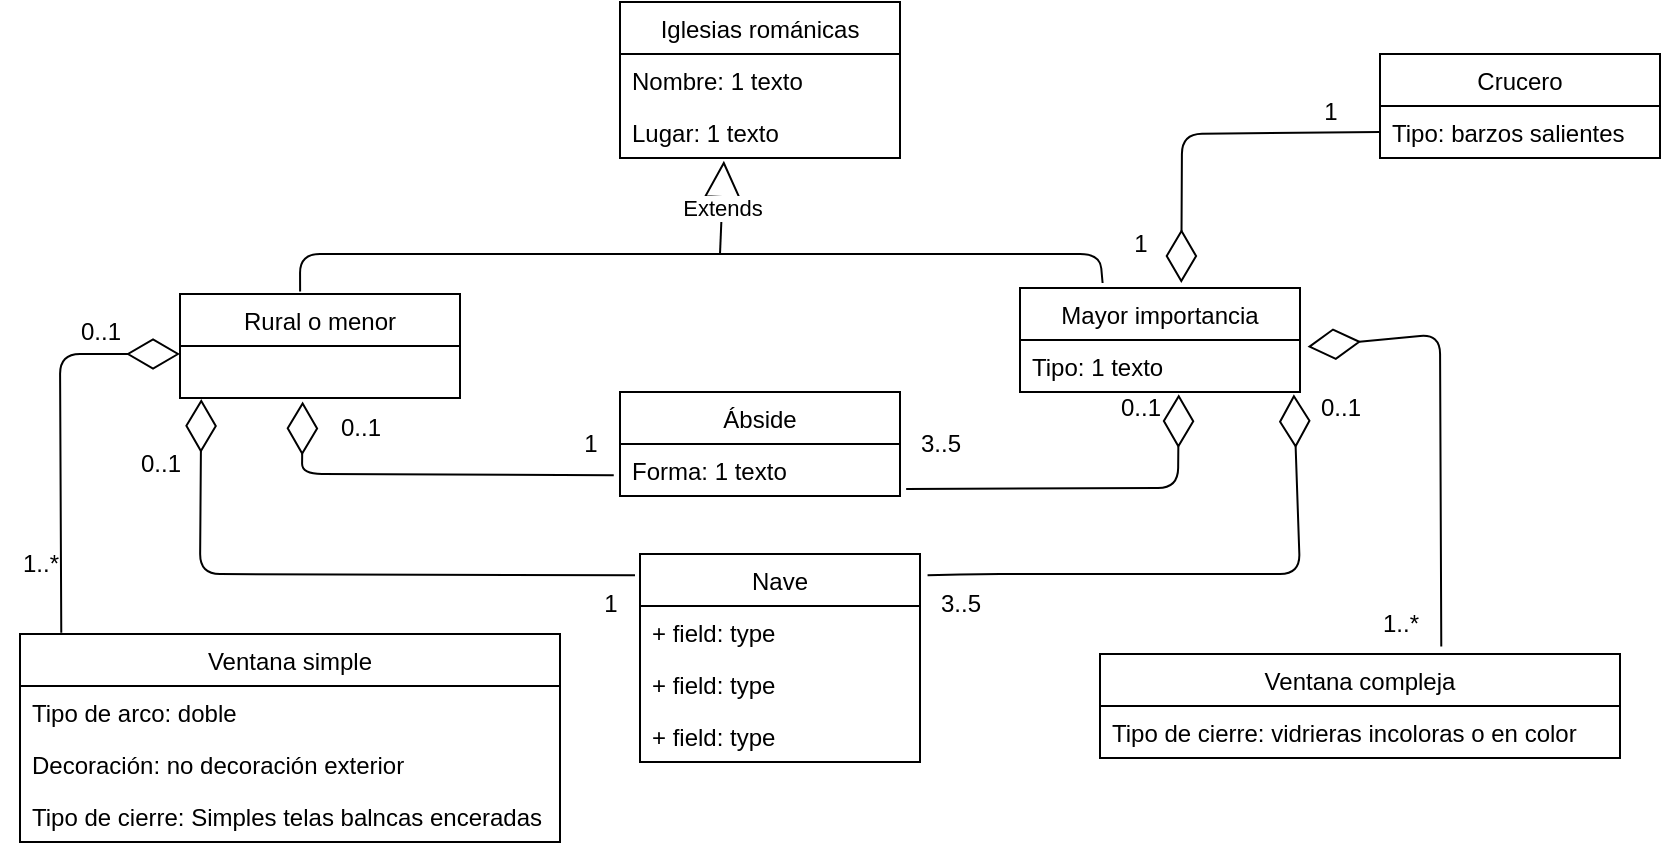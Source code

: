 <mxfile>
    <diagram id="oNjpTZG7vkWg6rvv3fGf" name="Página-1">
        <mxGraphModel dx="910" dy="1659" grid="1" gridSize="10" guides="1" tooltips="1" connect="1" arrows="1" fold="1" page="1" pageScale="1" pageWidth="827" pageHeight="1169" math="0" shadow="0">
            <root>
                <mxCell id="0"/>
                <mxCell id="1" parent="0"/>
                <mxCell id="2" value="Iglesias románicas" style="swimlane;fontStyle=0;childLayout=stackLayout;horizontal=1;startSize=26;fillColor=none;horizontalStack=0;resizeParent=1;resizeParentMax=0;resizeLast=0;collapsible=1;marginBottom=0;" vertex="1" parent="1">
                    <mxGeometry x="320" y="-6" width="140" height="78" as="geometry"/>
                </mxCell>
                <mxCell id="3" value="Nombre: 1 texto" style="text;strokeColor=none;fillColor=none;align=left;verticalAlign=top;spacingLeft=4;spacingRight=4;overflow=hidden;rotatable=0;points=[[0,0.5],[1,0.5]];portConstraint=eastwest;" vertex="1" parent="2">
                    <mxGeometry y="26" width="140" height="26" as="geometry"/>
                </mxCell>
                <mxCell id="4" value="Lugar: 1 texto" style="text;strokeColor=none;fillColor=none;align=left;verticalAlign=top;spacingLeft=4;spacingRight=4;overflow=hidden;rotatable=0;points=[[0,0.5],[1,0.5]];portConstraint=eastwest;" vertex="1" parent="2">
                    <mxGeometry y="52" width="140" height="26" as="geometry"/>
                </mxCell>
                <mxCell id="6" value="Rural o menor" style="swimlane;fontStyle=0;childLayout=stackLayout;horizontal=1;startSize=26;fillColor=none;horizontalStack=0;resizeParent=1;resizeParentMax=0;resizeLast=0;collapsible=1;marginBottom=0;" vertex="1" parent="1">
                    <mxGeometry x="100" y="140" width="140" height="52" as="geometry"/>
                </mxCell>
                <mxCell id="8" value="  " style="text;strokeColor=none;fillColor=none;align=left;verticalAlign=top;spacingLeft=4;spacingRight=4;overflow=hidden;rotatable=0;points=[[0,0.5],[1,0.5]];portConstraint=eastwest;" vertex="1" parent="6">
                    <mxGeometry y="26" width="140" height="26" as="geometry"/>
                </mxCell>
                <mxCell id="10" value="Mayor importancia" style="swimlane;fontStyle=0;childLayout=stackLayout;horizontal=1;startSize=26;fillColor=none;horizontalStack=0;resizeParent=1;resizeParentMax=0;resizeLast=0;collapsible=1;marginBottom=0;" vertex="1" parent="1">
                    <mxGeometry x="520" y="137" width="140" height="52" as="geometry"/>
                </mxCell>
                <mxCell id="12" value="Tipo: 1 texto" style="text;strokeColor=none;fillColor=none;align=left;verticalAlign=top;spacingLeft=4;spacingRight=4;overflow=hidden;rotatable=0;points=[[0,0.5],[1,0.5]];portConstraint=eastwest;" vertex="1" parent="10">
                    <mxGeometry y="26" width="140" height="26" as="geometry"/>
                </mxCell>
                <mxCell id="14" value="Ábside" style="swimlane;fontStyle=0;childLayout=stackLayout;horizontal=1;startSize=26;fillColor=none;horizontalStack=0;resizeParent=1;resizeParentMax=0;resizeLast=0;collapsible=1;marginBottom=0;" vertex="1" parent="1">
                    <mxGeometry x="320" y="189" width="140" height="52" as="geometry"/>
                </mxCell>
                <mxCell id="15" value="Forma: 1 texto" style="text;strokeColor=none;fillColor=none;align=left;verticalAlign=top;spacingLeft=4;spacingRight=4;overflow=hidden;rotatable=0;points=[[0,0.5],[1,0.5]];portConstraint=eastwest;" vertex="1" parent="14">
                    <mxGeometry y="26" width="140" height="26" as="geometry"/>
                </mxCell>
                <mxCell id="18" value="Nave" style="swimlane;fontStyle=0;childLayout=stackLayout;horizontal=1;startSize=26;fillColor=none;horizontalStack=0;resizeParent=1;resizeParentMax=0;resizeLast=0;collapsible=1;marginBottom=0;" vertex="1" parent="1">
                    <mxGeometry x="330" y="270" width="140" height="104" as="geometry"/>
                </mxCell>
                <mxCell id="19" value="+ field: type" style="text;strokeColor=none;fillColor=none;align=left;verticalAlign=top;spacingLeft=4;spacingRight=4;overflow=hidden;rotatable=0;points=[[0,0.5],[1,0.5]];portConstraint=eastwest;" vertex="1" parent="18">
                    <mxGeometry y="26" width="140" height="26" as="geometry"/>
                </mxCell>
                <mxCell id="20" value="+ field: type" style="text;strokeColor=none;fillColor=none;align=left;verticalAlign=top;spacingLeft=4;spacingRight=4;overflow=hidden;rotatable=0;points=[[0,0.5],[1,0.5]];portConstraint=eastwest;" vertex="1" parent="18">
                    <mxGeometry y="52" width="140" height="26" as="geometry"/>
                </mxCell>
                <mxCell id="21" value="+ field: type" style="text;strokeColor=none;fillColor=none;align=left;verticalAlign=top;spacingLeft=4;spacingRight=4;overflow=hidden;rotatable=0;points=[[0,0.5],[1,0.5]];portConstraint=eastwest;" vertex="1" parent="18">
                    <mxGeometry y="78" width="140" height="26" as="geometry"/>
                </mxCell>
                <mxCell id="22" value="Crucero" style="swimlane;fontStyle=0;childLayout=stackLayout;horizontal=1;startSize=26;fillColor=none;horizontalStack=0;resizeParent=1;resizeParentMax=0;resizeLast=0;collapsible=1;marginBottom=0;" vertex="1" parent="1">
                    <mxGeometry x="700" y="20" width="140" height="52" as="geometry"/>
                </mxCell>
                <mxCell id="23" value="Tipo: barzos salientes" style="text;strokeColor=none;fillColor=none;align=left;verticalAlign=top;spacingLeft=4;spacingRight=4;overflow=hidden;rotatable=0;points=[[0,0.5],[1,0.5]];portConstraint=eastwest;" vertex="1" parent="22">
                    <mxGeometry y="26" width="140" height="26" as="geometry"/>
                </mxCell>
                <mxCell id="26" value="Ventana compleja" style="swimlane;fontStyle=0;childLayout=stackLayout;horizontal=1;startSize=26;fillColor=none;horizontalStack=0;resizeParent=1;resizeParentMax=0;resizeLast=0;collapsible=1;marginBottom=0;" vertex="1" parent="1">
                    <mxGeometry x="560" y="320" width="260" height="52" as="geometry"/>
                </mxCell>
                <mxCell id="27" value="Tipo de cierre: vidrieras incoloras o en color" style="text;strokeColor=none;fillColor=none;align=left;verticalAlign=top;spacingLeft=4;spacingRight=4;overflow=hidden;rotatable=0;points=[[0,0.5],[1,0.5]];portConstraint=eastwest;" vertex="1" parent="26">
                    <mxGeometry y="26" width="260" height="26" as="geometry"/>
                </mxCell>
                <mxCell id="30" value="Ventana simple" style="swimlane;fontStyle=0;childLayout=stackLayout;horizontal=1;startSize=26;fillColor=none;horizontalStack=0;resizeParent=1;resizeParentMax=0;resizeLast=0;collapsible=1;marginBottom=0;" vertex="1" parent="1">
                    <mxGeometry x="20" y="310" width="270" height="104" as="geometry"/>
                </mxCell>
                <mxCell id="31" value="Tipo de arco: doble" style="text;strokeColor=none;fillColor=none;align=left;verticalAlign=top;spacingLeft=4;spacingRight=4;overflow=hidden;rotatable=0;points=[[0,0.5],[1,0.5]];portConstraint=eastwest;" vertex="1" parent="30">
                    <mxGeometry y="26" width="270" height="26" as="geometry"/>
                </mxCell>
                <mxCell id="32" value="Decoración: no decoración exterior" style="text;strokeColor=none;fillColor=none;align=left;verticalAlign=top;spacingLeft=4;spacingRight=4;overflow=hidden;rotatable=0;points=[[0,0.5],[1,0.5]];portConstraint=eastwest;" vertex="1" parent="30">
                    <mxGeometry y="52" width="270" height="26" as="geometry"/>
                </mxCell>
                <mxCell id="33" value="Tipo de cierre: Simples telas balncas enceradas" style="text;strokeColor=none;fillColor=none;align=left;verticalAlign=top;spacingLeft=4;spacingRight=4;overflow=hidden;rotatable=0;points=[[0,0.5],[1,0.5]];portConstraint=eastwest;" vertex="1" parent="30">
                    <mxGeometry y="78" width="270" height="26" as="geometry"/>
                </mxCell>
                <mxCell id="34" value="" style="endArrow=diamondThin;endFill=0;endSize=24;html=1;entryX=0.438;entryY=1.067;entryDx=0;entryDy=0;entryPerimeter=0;exitX=0.896;exitY=1.021;exitDx=0;exitDy=0;exitPerimeter=0;" edge="1" parent="1" source="35" target="8">
                    <mxGeometry width="160" relative="1" as="geometry">
                        <mxPoint x="310" y="230" as="sourcePoint"/>
                        <mxPoint x="500" y="220" as="targetPoint"/>
                        <Array as="points">
                            <mxPoint x="161" y="230"/>
                        </Array>
                    </mxGeometry>
                </mxCell>
                <mxCell id="35" value="1" style="text;html=1;align=center;verticalAlign=middle;resizable=0;points=[];autosize=1;strokeColor=none;fillColor=none;" vertex="1" parent="1">
                    <mxGeometry x="290" y="200" width="30" height="30" as="geometry"/>
                </mxCell>
                <mxCell id="36" value="0..1" style="text;html=1;align=center;verticalAlign=middle;resizable=0;points=[];autosize=1;strokeColor=none;fillColor=none;" vertex="1" parent="1">
                    <mxGeometry x="170" y="192" width="40" height="30" as="geometry"/>
                </mxCell>
                <mxCell id="37" value="" style="endArrow=diamondThin;endFill=0;endSize=24;html=1;exitX=1.022;exitY=0.865;exitDx=0;exitDy=0;exitPerimeter=0;entryX=0.567;entryY=1.043;entryDx=0;entryDy=0;entryPerimeter=0;" edge="1" parent="1" source="15" target="12">
                    <mxGeometry width="160" relative="1" as="geometry">
                        <mxPoint x="340" y="220" as="sourcePoint"/>
                        <mxPoint x="600" y="200" as="targetPoint"/>
                        <Array as="points">
                            <mxPoint x="599" y="237"/>
                        </Array>
                    </mxGeometry>
                </mxCell>
                <mxCell id="38" value="3..5" style="text;html=1;align=center;verticalAlign=middle;resizable=0;points=[];autosize=1;strokeColor=none;fillColor=none;" vertex="1" parent="1">
                    <mxGeometry x="460" y="200" width="40" height="30" as="geometry"/>
                </mxCell>
                <mxCell id="39" value="0..1" style="text;html=1;align=center;verticalAlign=middle;resizable=0;points=[];autosize=1;strokeColor=none;fillColor=none;" vertex="1" parent="1">
                    <mxGeometry x="560" y="182" width="40" height="30" as="geometry"/>
                </mxCell>
                <mxCell id="40" value="" style="endArrow=diamondThin;endFill=0;endSize=24;html=1;entryX=0.978;entryY=1.043;entryDx=0;entryDy=0;entryPerimeter=0;exitX=1.027;exitY=0.102;exitDx=0;exitDy=0;exitPerimeter=0;" edge="1" parent="1" source="18" target="12">
                    <mxGeometry width="160" relative="1" as="geometry">
                        <mxPoint x="490" y="320" as="sourcePoint"/>
                        <mxPoint x="500" y="220" as="targetPoint"/>
                        <Array as="points">
                            <mxPoint x="500" y="280"/>
                            <mxPoint x="660" y="280"/>
                        </Array>
                    </mxGeometry>
                </mxCell>
                <mxCell id="41" value="3..5" style="text;html=1;align=center;verticalAlign=middle;resizable=0;points=[];autosize=1;strokeColor=none;fillColor=none;" vertex="1" parent="1">
                    <mxGeometry x="470" y="280" width="40" height="30" as="geometry"/>
                </mxCell>
                <mxCell id="42" value="0..1" style="text;html=1;align=center;verticalAlign=middle;resizable=0;points=[];autosize=1;strokeColor=none;fillColor=none;" vertex="1" parent="1">
                    <mxGeometry x="660" y="182" width="40" height="30" as="geometry"/>
                </mxCell>
                <mxCell id="44" value="" style="endArrow=diamondThin;endFill=0;endSize=24;html=1;entryX=0.076;entryY=1.019;entryDx=0;entryDy=0;entryPerimeter=0;exitX=0.917;exitY=0.021;exitDx=0;exitDy=0;exitPerimeter=0;" edge="1" parent="1" source="45" target="8">
                    <mxGeometry width="160" relative="1" as="geometry">
                        <mxPoint x="320" y="280" as="sourcePoint"/>
                        <mxPoint x="500" y="220" as="targetPoint"/>
                        <Array as="points">
                            <mxPoint x="110" y="280"/>
                        </Array>
                    </mxGeometry>
                </mxCell>
                <mxCell id="45" value="1" style="text;html=1;align=center;verticalAlign=middle;resizable=0;points=[];autosize=1;strokeColor=none;fillColor=none;" vertex="1" parent="1">
                    <mxGeometry x="300" y="280" width="30" height="30" as="geometry"/>
                </mxCell>
                <mxCell id="46" value="0..1" style="text;html=1;align=center;verticalAlign=middle;resizable=0;points=[];autosize=1;strokeColor=none;fillColor=none;" vertex="1" parent="1">
                    <mxGeometry x="70" y="210" width="40" height="30" as="geometry"/>
                </mxCell>
                <mxCell id="47" value="" style="endArrow=diamondThin;endFill=0;endSize=24;html=1;exitX=0.766;exitY=0.979;exitDx=0;exitDy=0;exitPerimeter=0;" edge="1" parent="1">
                    <mxGeometry width="160" relative="1" as="geometry">
                        <mxPoint x="40.64" y="309.37" as="sourcePoint"/>
                        <mxPoint x="100" y="170" as="targetPoint"/>
                        <Array as="points">
                            <mxPoint x="40" y="170"/>
                        </Array>
                    </mxGeometry>
                </mxCell>
                <mxCell id="48" value="0..1" style="text;html=1;align=center;verticalAlign=middle;resizable=0;points=[];autosize=1;strokeColor=none;fillColor=none;" vertex="1" parent="1">
                    <mxGeometry x="40" y="144" width="40" height="30" as="geometry"/>
                </mxCell>
                <mxCell id="49" value="1..*" style="text;html=1;align=center;verticalAlign=middle;resizable=0;points=[];autosize=1;strokeColor=none;fillColor=none;" vertex="1" parent="1">
                    <mxGeometry x="10" y="260" width="40" height="30" as="geometry"/>
                </mxCell>
                <mxCell id="50" value="1..*" style="text;html=1;align=center;verticalAlign=middle;resizable=0;points=[];autosize=1;strokeColor=none;fillColor=none;" vertex="1" parent="1">
                    <mxGeometry x="690" y="290" width="40" height="30" as="geometry"/>
                </mxCell>
                <mxCell id="51" value="" style="endArrow=diamondThin;endFill=0;endSize=24;html=1;entryX=1.027;entryY=0.13;entryDx=0;entryDy=0;entryPerimeter=0;exitX=1.016;exitY=0.875;exitDx=0;exitDy=0;exitPerimeter=0;" edge="1" parent="1" source="50" target="12">
                    <mxGeometry width="160" relative="1" as="geometry">
                        <mxPoint x="340" y="220" as="sourcePoint"/>
                        <mxPoint x="500" y="220" as="targetPoint"/>
                        <Array as="points">
                            <mxPoint x="730" y="160"/>
                        </Array>
                    </mxGeometry>
                </mxCell>
                <mxCell id="52" value="" style="endArrow=diamondThin;endFill=0;endSize=24;html=1;entryX=0.576;entryY=-0.048;entryDx=0;entryDy=0;entryPerimeter=0;exitX=0;exitY=0.5;exitDx=0;exitDy=0;" edge="1" parent="1" source="23" target="10">
                    <mxGeometry width="160" relative="1" as="geometry">
                        <mxPoint x="690" y="60" as="sourcePoint"/>
                        <mxPoint x="510" y="200" as="targetPoint"/>
                        <Array as="points">
                            <mxPoint x="601" y="60"/>
                        </Array>
                    </mxGeometry>
                </mxCell>
                <mxCell id="54" value="1" style="text;html=1;align=center;verticalAlign=middle;resizable=0;points=[];autosize=1;strokeColor=none;fillColor=none;" vertex="1" parent="1">
                    <mxGeometry x="565" y="100" width="30" height="30" as="geometry"/>
                </mxCell>
                <mxCell id="55" value="1" style="text;html=1;align=center;verticalAlign=middle;resizable=0;points=[];autosize=1;strokeColor=none;fillColor=none;" vertex="1" parent="1">
                    <mxGeometry x="660" y="34" width="30" height="30" as="geometry"/>
                </mxCell>
                <mxCell id="56" value="" style="endArrow=none;html=1;exitX=0.429;exitY=-0.024;exitDx=0;exitDy=0;exitPerimeter=0;entryX=0.295;entryY=-0.048;entryDx=0;entryDy=0;entryPerimeter=0;" edge="1" parent="1" source="6" target="10">
                    <mxGeometry width="50" height="50" relative="1" as="geometry">
                        <mxPoint x="400" y="250" as="sourcePoint"/>
                        <mxPoint x="450" y="200" as="targetPoint"/>
                        <Array as="points">
                            <mxPoint x="160" y="120"/>
                            <mxPoint x="360" y="120"/>
                            <mxPoint x="560" y="120"/>
                        </Array>
                    </mxGeometry>
                </mxCell>
                <mxCell id="57" value="Extends" style="endArrow=block;endSize=16;endFill=0;html=1;entryX=0.371;entryY=1.053;entryDx=0;entryDy=0;entryPerimeter=0;" edge="1" parent="1" target="4">
                    <mxGeometry width="160" relative="1" as="geometry">
                        <mxPoint x="370" y="120" as="sourcePoint"/>
                        <mxPoint x="510" y="200" as="targetPoint"/>
                    </mxGeometry>
                </mxCell>
            </root>
        </mxGraphModel>
    </diagram>
</mxfile>

